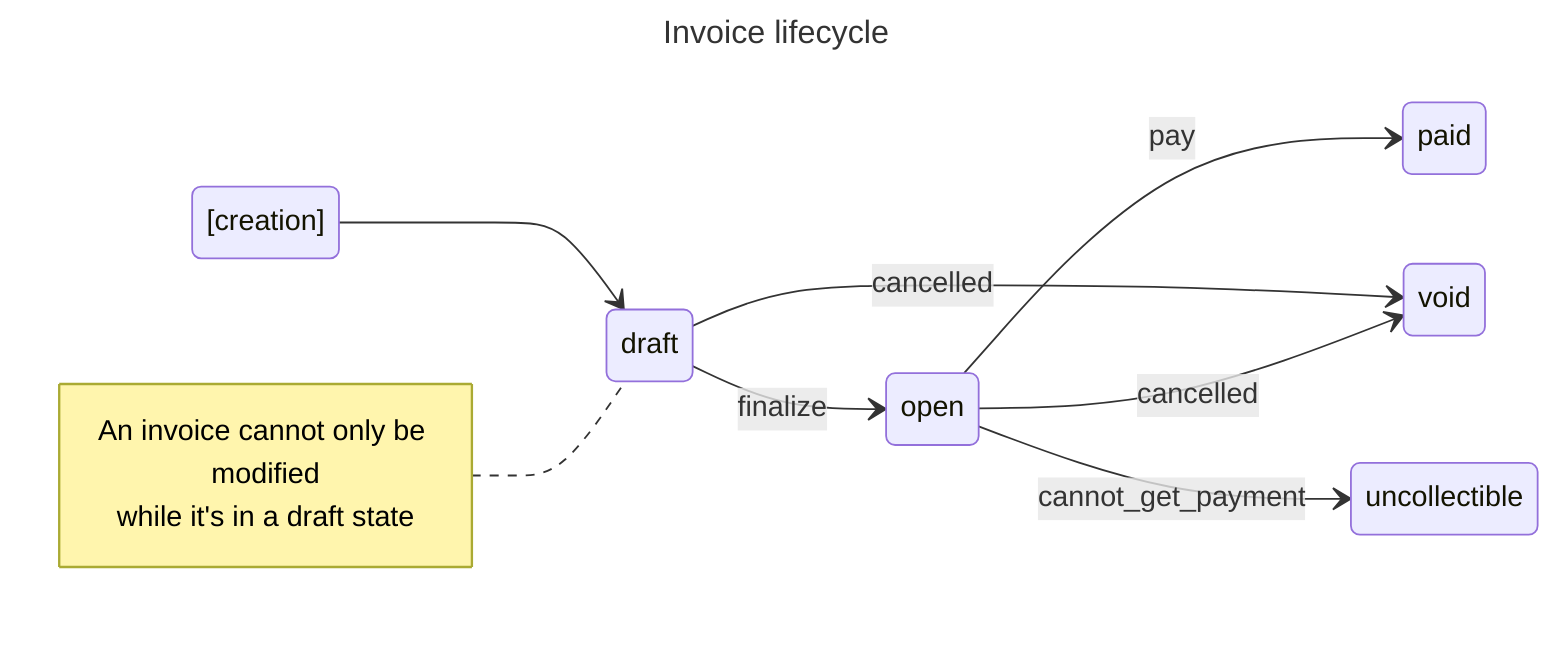 ---
title: Invoice lifecycle
---
stateDiagram-v2
  direction LR
  [creation] --> draft
  draft --> open: finalize
  draft --> void: cancelled
  open --> paid: pay
  note left of draft
    An invoice cannot only be modified
    while it's in a draft state
  end note
  open --> void: cancelled
  open --> uncollectible: cannot_get_payment